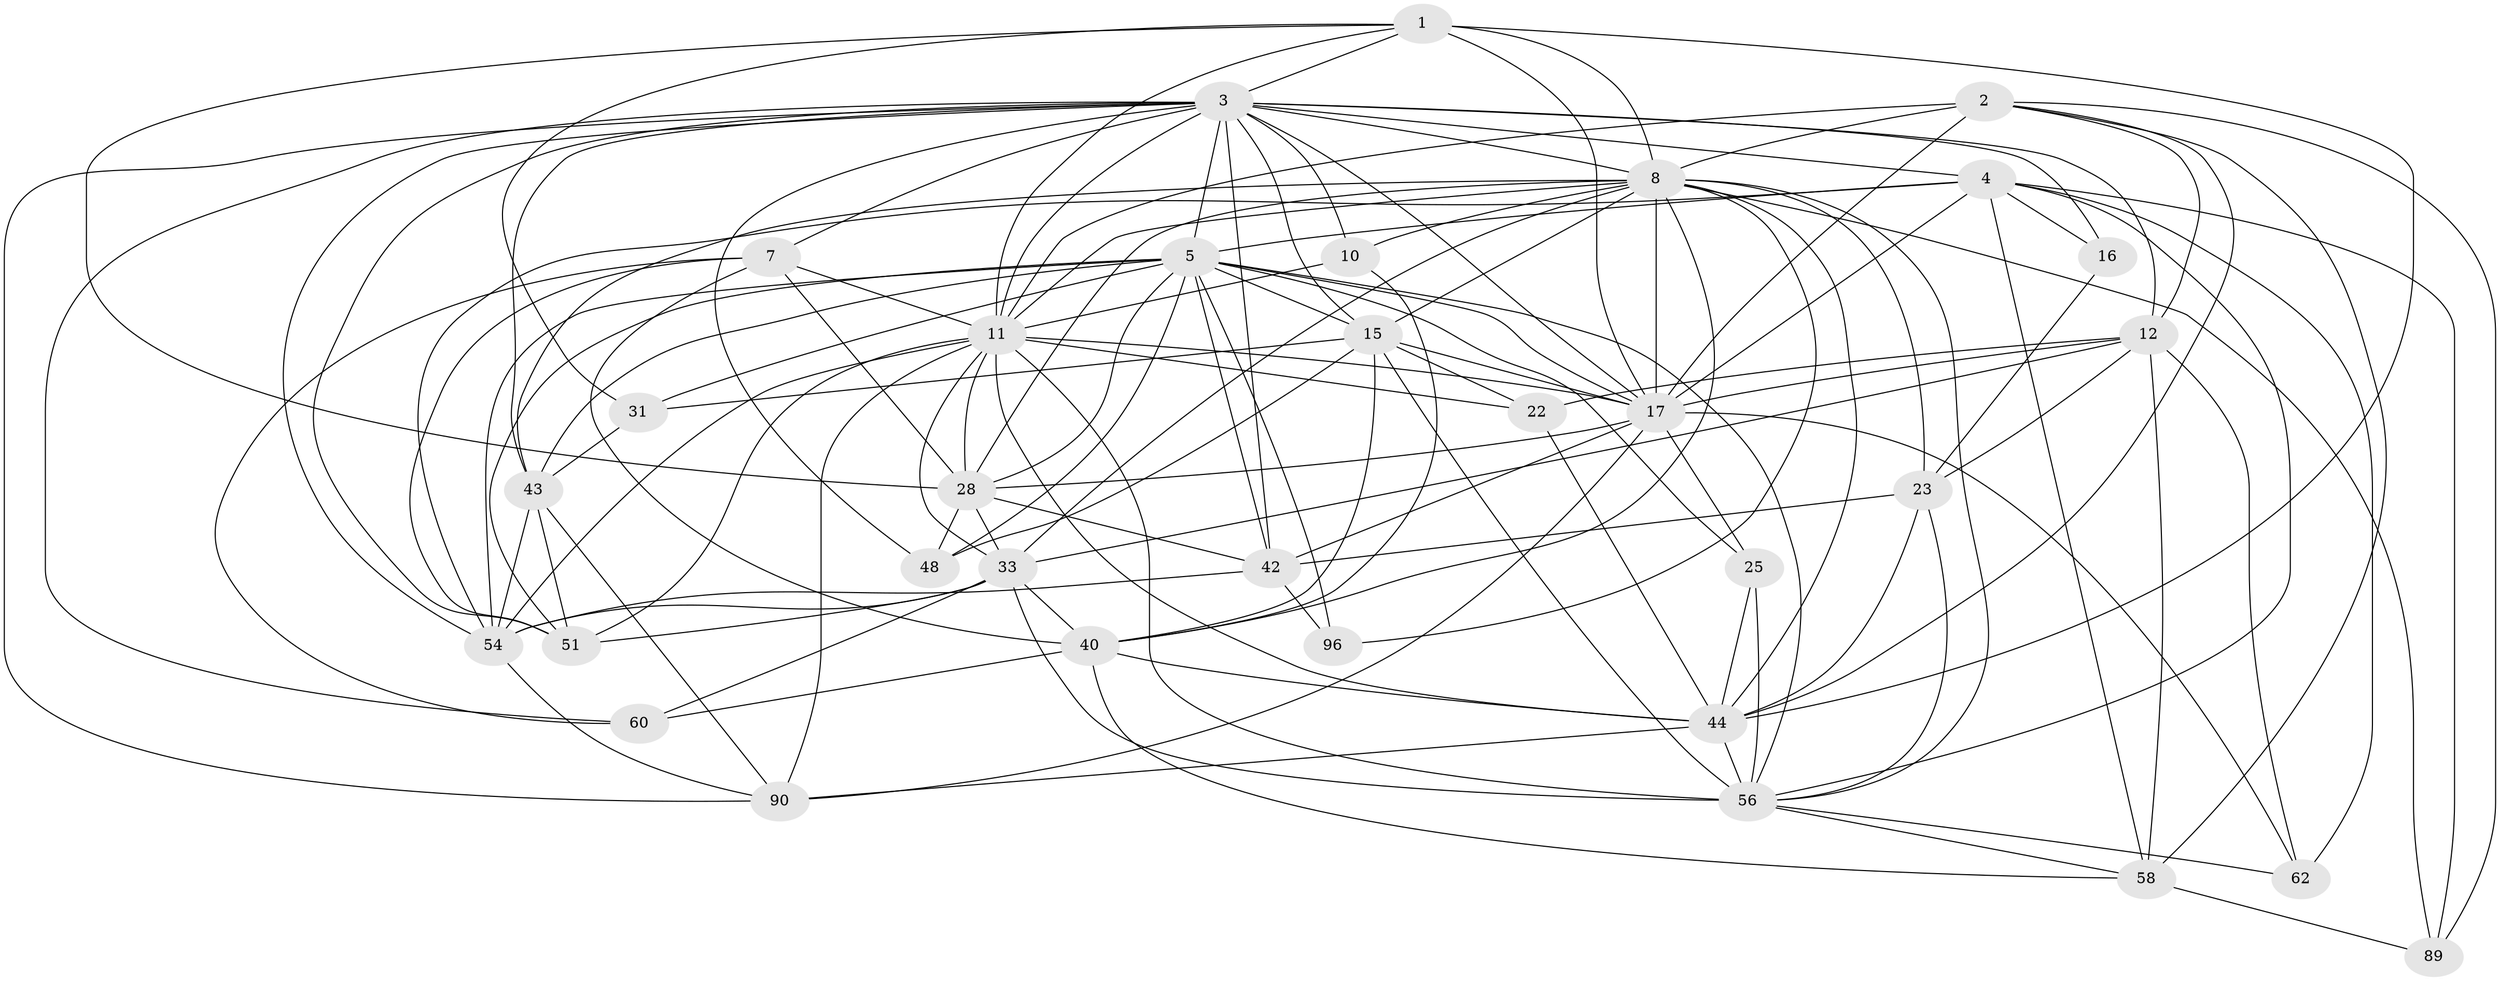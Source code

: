 // original degree distribution, {4: 1.0}
// Generated by graph-tools (version 1.1) at 2025/20/03/04/25 18:20:34]
// undirected, 33 vertices, 127 edges
graph export_dot {
graph [start="1"]
  node [color=gray90,style=filled];
  1 [super="+71+82"];
  2 [super="+41+75"];
  3 [super="+9+34+52"];
  4 [super="+36+35"];
  5 [super="+19+67+6+20"];
  7 [super="+50"];
  8 [super="+21+27+13"];
  10;
  11 [super="+65+30+70"];
  12 [super="+76+100"];
  15 [super="+47+57+87"];
  16;
  17 [super="+24+18"];
  22;
  23 [super="+98"];
  25;
  28 [super="+39"];
  31;
  33 [super="+45+69"];
  40 [super="+91+108+112"];
  42 [super="+86+49"];
  43 [super="+59+102"];
  44 [super="+53+64+74"];
  48;
  51 [super="+80"];
  54 [super="+85+55"];
  56 [super="+68+104"];
  58 [super="+81"];
  60;
  62;
  89;
  90 [super="+101"];
  96;
  1 -- 31;
  1 -- 44 [weight=2];
  1 -- 17;
  1 -- 3;
  1 -- 28;
  1 -- 11;
  1 -- 8;
  2 -- 12;
  2 -- 58;
  2 -- 17;
  2 -- 8 [weight=2];
  2 -- 11;
  2 -- 89;
  2 -- 44;
  3 -- 16 [weight=2];
  3 -- 43;
  3 -- 48;
  3 -- 7;
  3 -- 17;
  3 -- 51;
  3 -- 90;
  3 -- 60;
  3 -- 4;
  3 -- 10;
  3 -- 42;
  3 -- 11 [weight=2];
  3 -- 15;
  3 -- 5;
  3 -- 12;
  3 -- 54;
  3 -- 8;
  4 -- 56;
  4 -- 54;
  4 -- 17;
  4 -- 16;
  4 -- 89;
  4 -- 58;
  4 -- 62;
  4 -- 5 [weight=2];
  5 -- 25;
  5 -- 28 [weight=2];
  5 -- 43;
  5 -- 54;
  5 -- 31;
  5 -- 48;
  5 -- 17;
  5 -- 51;
  5 -- 56;
  5 -- 42;
  5 -- 96;
  5 -- 15;
  7 -- 60;
  7 -- 40;
  7 -- 51;
  7 -- 28;
  7 -- 11;
  8 -- 96;
  8 -- 10;
  8 -- 43 [weight=2];
  8 -- 89;
  8 -- 44;
  8 -- 23;
  8 -- 33;
  8 -- 40;
  8 -- 11;
  8 -- 15;
  8 -- 17;
  8 -- 56;
  8 -- 28;
  10 -- 40;
  10 -- 11;
  11 -- 51;
  11 -- 56 [weight=2];
  11 -- 33 [weight=2];
  11 -- 22;
  11 -- 54;
  11 -- 90;
  11 -- 44;
  11 -- 17;
  11 -- 28;
  12 -- 62;
  12 -- 23;
  12 -- 17;
  12 -- 58;
  12 -- 22;
  12 -- 33;
  15 -- 48;
  15 -- 31;
  15 -- 56 [weight=2];
  15 -- 40;
  15 -- 22;
  15 -- 17;
  16 -- 23;
  17 -- 42;
  17 -- 25;
  17 -- 90;
  17 -- 62;
  17 -- 28;
  22 -- 44;
  23 -- 44;
  23 -- 56;
  23 -- 42;
  25 -- 44;
  25 -- 56;
  28 -- 42;
  28 -- 48;
  28 -- 33;
  31 -- 43;
  33 -- 60;
  33 -- 54;
  33 -- 56;
  33 -- 51;
  33 -- 40;
  40 -- 44;
  40 -- 60;
  40 -- 58;
  42 -- 96 [weight=2];
  42 -- 54;
  43 -- 51;
  43 -- 90;
  43 -- 54;
  44 -- 56 [weight=2];
  44 -- 90;
  54 -- 90;
  56 -- 58;
  56 -- 62;
  58 -- 89;
}
